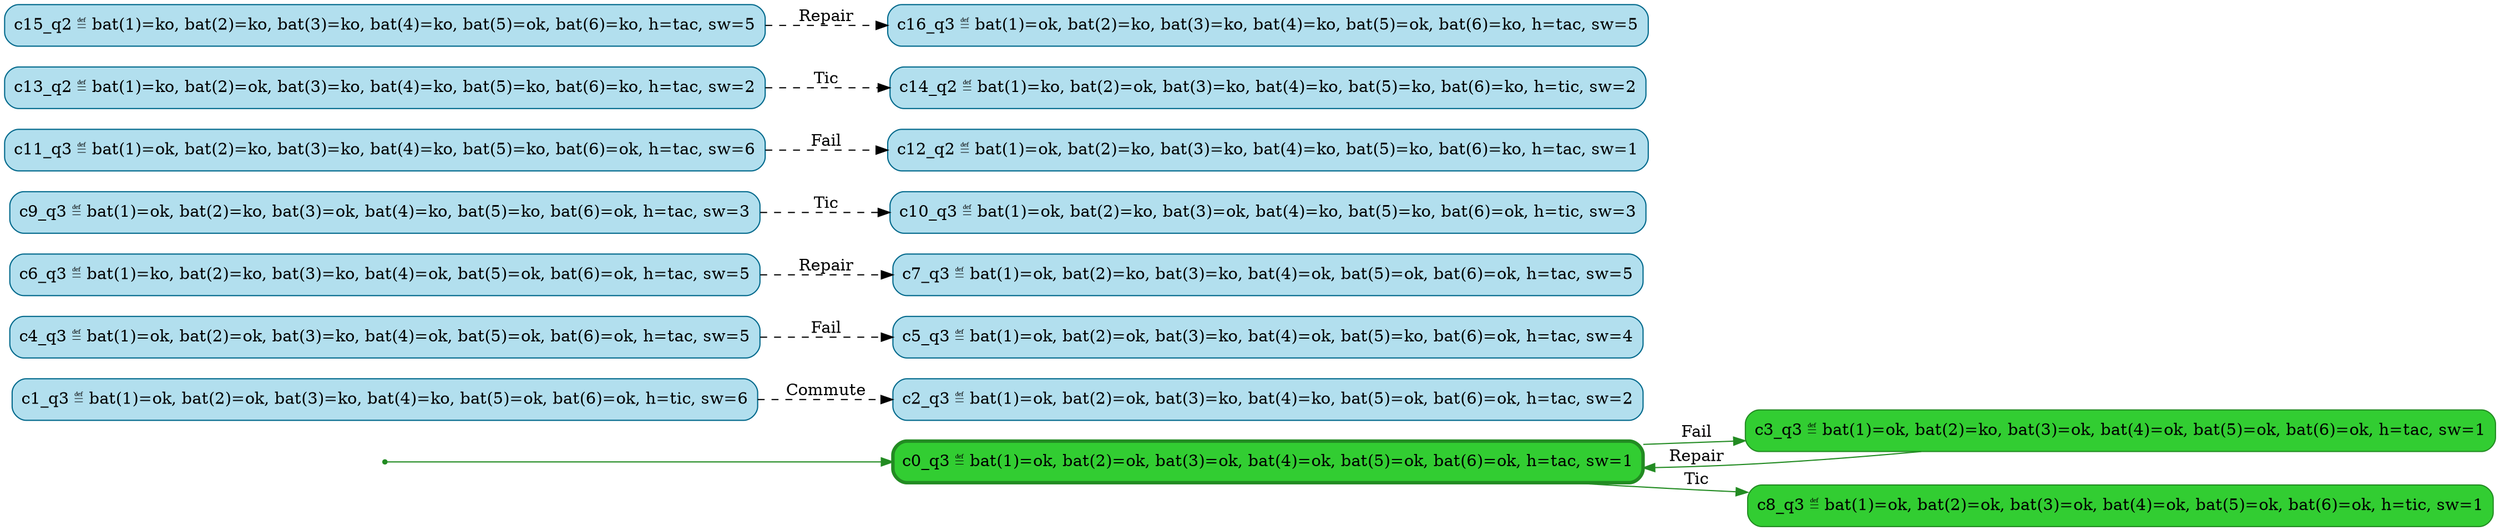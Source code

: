 digraph g {

	rankdir="LR"

	__invisible__[shape="point", color="forestgreen"]
	c0_q3[label="c0_q3 ≝ bat(1)=ok, bat(2)=ok, bat(3)=ok, bat(4)=ok, bat(5)=ok, bat(6)=ok, h=tac, sw=1", shape="box", style="rounded, filled", color="forestgreen", fillcolor="limegreen", penwidth=3] // Initial
	c3_q3[label="c3_q3 ≝ bat(1)=ok, bat(2)=ko, bat(3)=ok, bat(4)=ok, bat(5)=ok, bat(6)=ok, h=tac, sw=1", shape="box", style="rounded, filled", color="forestgreen", fillcolor="limegreen"]
	c8_q3[label="c8_q3 ≝ bat(1)=ok, bat(2)=ok, bat(3)=ok, bat(4)=ok, bat(5)=ok, bat(6)=ok, h=tic, sw=1", shape="box", style="rounded, filled", color="forestgreen", fillcolor="limegreen"]
	c1_q3[label="c1_q3 ≝ bat(1)=ok, bat(2)=ok, bat(3)=ko, bat(4)=ko, bat(5)=ok, bat(6)=ok, h=tic, sw=6", shape="box", style="rounded, filled", color="deepskyblue4", fillcolor="lightblue2"]
	c2_q3[label="c2_q3 ≝ bat(1)=ok, bat(2)=ok, bat(3)=ko, bat(4)=ko, bat(5)=ok, bat(6)=ok, h=tac, sw=2", shape="box", style="rounded, filled", color="deepskyblue4", fillcolor="lightblue2"]
	c4_q3[label="c4_q3 ≝ bat(1)=ok, bat(2)=ok, bat(3)=ko, bat(4)=ok, bat(5)=ok, bat(6)=ok, h=tac, sw=5", shape="box", style="rounded, filled", color="deepskyblue4", fillcolor="lightblue2"]
	c5_q3[label="c5_q3 ≝ bat(1)=ok, bat(2)=ok, bat(3)=ko, bat(4)=ok, bat(5)=ko, bat(6)=ok, h=tac, sw=4", shape="box", style="rounded, filled", color="deepskyblue4", fillcolor="lightblue2"]
	c6_q3[label="c6_q3 ≝ bat(1)=ko, bat(2)=ko, bat(3)=ko, bat(4)=ok, bat(5)=ok, bat(6)=ok, h=tac, sw=5", shape="box", style="rounded, filled", color="deepskyblue4", fillcolor="lightblue2"]
	c7_q3[label="c7_q3 ≝ bat(1)=ok, bat(2)=ko, bat(3)=ko, bat(4)=ok, bat(5)=ok, bat(6)=ok, h=tac, sw=5", shape="box", style="rounded, filled", color="deepskyblue4", fillcolor="lightblue2"]
	c9_q3[label="c9_q3 ≝ bat(1)=ok, bat(2)=ko, bat(3)=ok, bat(4)=ko, bat(5)=ko, bat(6)=ok, h=tac, sw=3", shape="box", style="rounded, filled", color="deepskyblue4", fillcolor="lightblue2"]
	c10_q3[label="c10_q3 ≝ bat(1)=ok, bat(2)=ko, bat(3)=ok, bat(4)=ko, bat(5)=ko, bat(6)=ok, h=tic, sw=3", shape="box", style="rounded, filled", color="deepskyblue4", fillcolor="lightblue2"]
	c11_q3[label="c11_q3 ≝ bat(1)=ok, bat(2)=ko, bat(3)=ko, bat(4)=ko, bat(5)=ko, bat(6)=ok, h=tac, sw=6", shape="box", style="rounded, filled", color="deepskyblue4", fillcolor="lightblue2"]
	c12_q2[label="c12_q2 ≝ bat(1)=ok, bat(2)=ko, bat(3)=ko, bat(4)=ko, bat(5)=ko, bat(6)=ko, h=tac, sw=1", shape="box", style="rounded, filled", color="deepskyblue4", fillcolor="lightblue2"]
	c13_q2[label="c13_q2 ≝ bat(1)=ko, bat(2)=ok, bat(3)=ko, bat(4)=ko, bat(5)=ko, bat(6)=ko, h=tac, sw=2", shape="box", style="rounded, filled", color="deepskyblue4", fillcolor="lightblue2"]
	c14_q2[label="c14_q2 ≝ bat(1)=ko, bat(2)=ok, bat(3)=ko, bat(4)=ko, bat(5)=ko, bat(6)=ko, h=tic, sw=2", shape="box", style="rounded, filled", color="deepskyblue4", fillcolor="lightblue2"]
	c15_q2[label="c15_q2 ≝ bat(1)=ko, bat(2)=ko, bat(3)=ko, bat(4)=ko, bat(5)=ok, bat(6)=ko, h=tac, sw=5", shape="box", style="rounded, filled", color="deepskyblue4", fillcolor="lightblue2"]
	c16_q3[label="c16_q3 ≝ bat(1)=ok, bat(2)=ko, bat(3)=ko, bat(4)=ko, bat(5)=ok, bat(6)=ko, h=tac, sw=5", shape="box", style="rounded, filled", color="deepskyblue4", fillcolor="lightblue2"]

	__invisible__ -> c0_q3[color="forestgreen"]
	c0_q3 -> c3_q3[label="Fail", color="forestgreen"]
	c3_q3 -> c0_q3[label="Repair", color="forestgreen"]
	c0_q3 -> c8_q3[label="Tic", color="forestgreen"]
	c1_q3 -> c2_q3[label="Commute", color="black", style="dashed"]
	c4_q3 -> c5_q3[label="Fail", color="black", style="dashed"]
	c6_q3 -> c7_q3[label="Repair", color="black", style="dashed"]
	c9_q3 -> c10_q3[label="Tic", color="black", style="dashed"]
	c11_q3 -> c12_q2[label="Fail", color="black", style="dashed"]
	c13_q2 -> c14_q2[label="Tic", color="black", style="dashed"]
	c15_q2 -> c16_q3[label="Repair", color="black", style="dashed"]

}
